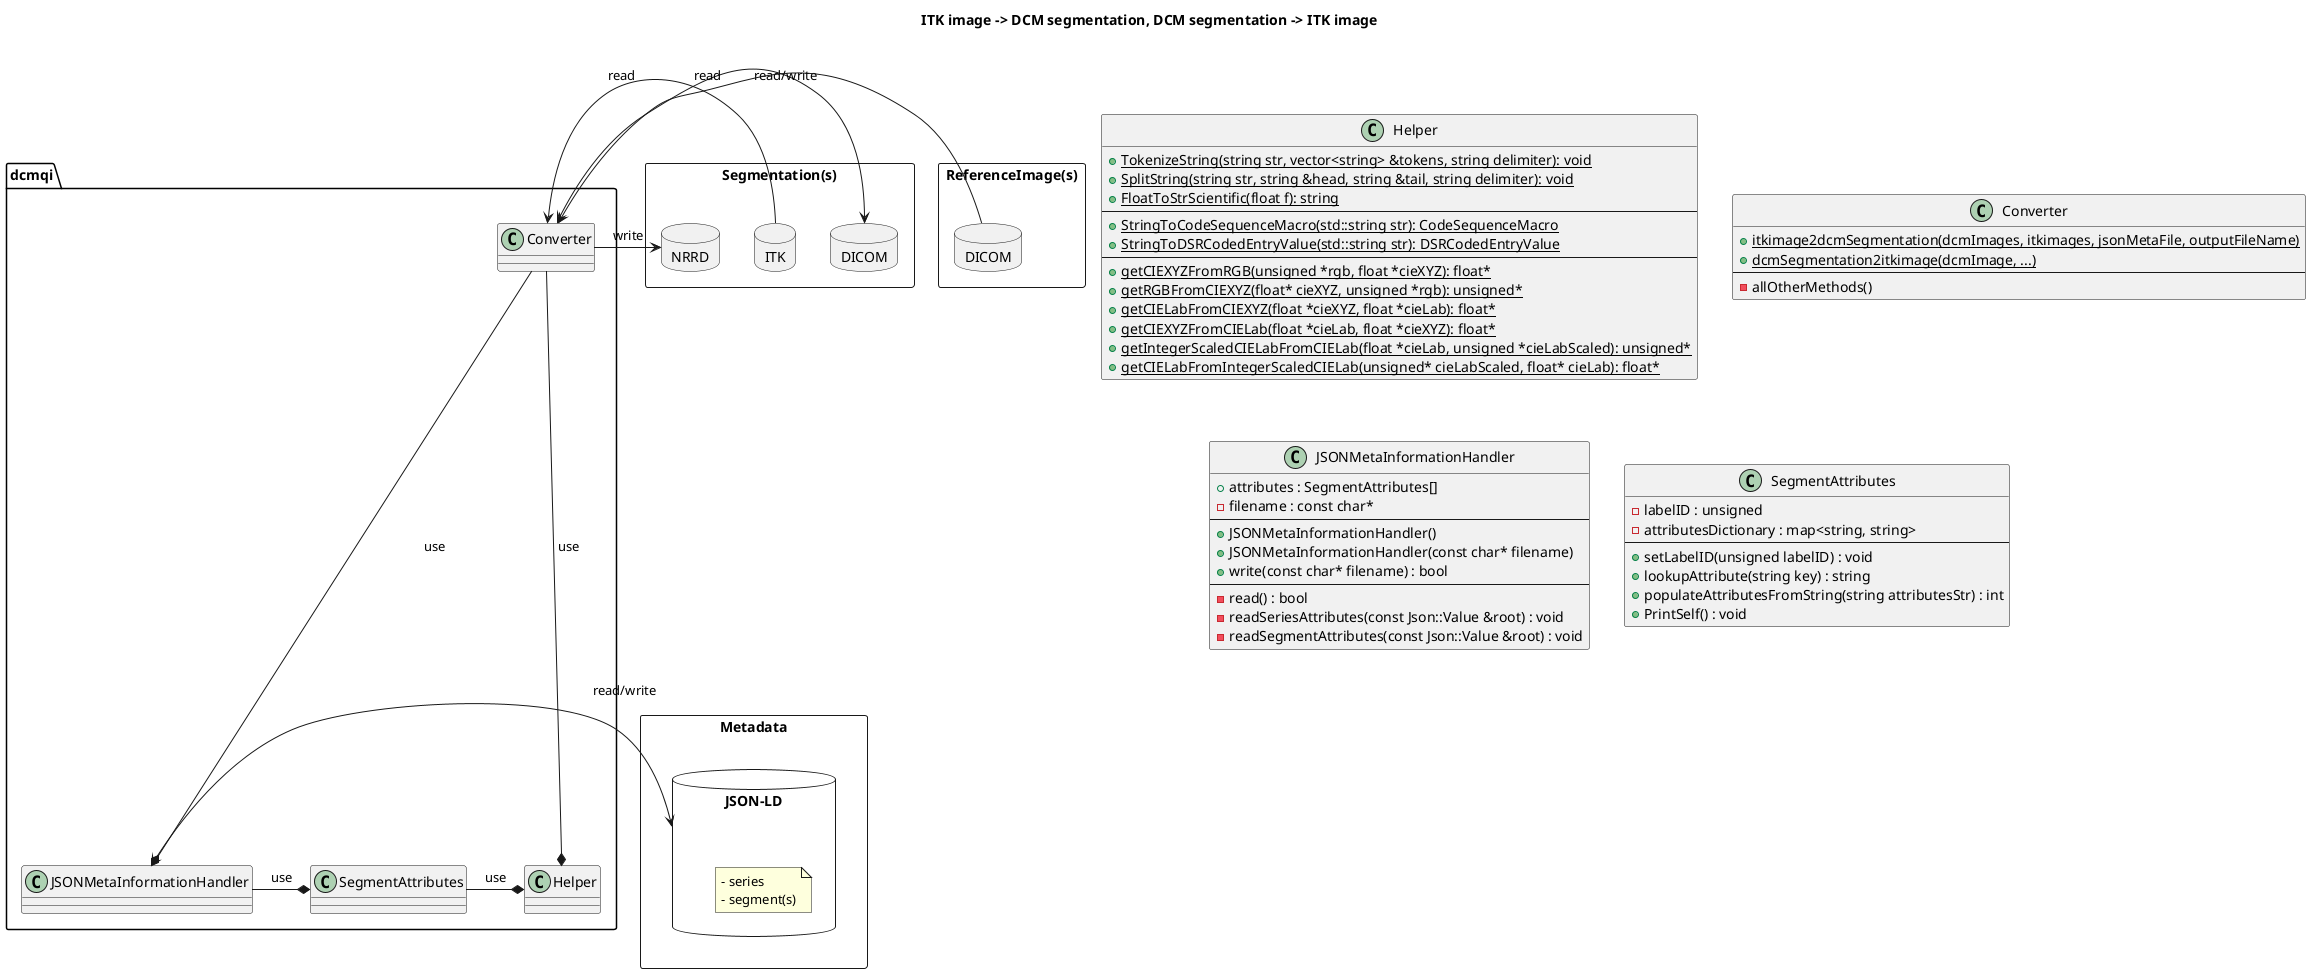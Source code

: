 @startuml

title ITK image -> DCM segmentation, DCM segmentation -> ITK image

package Metadata <<Rectangle>> {
    package JSON-LD as JSON <<Database>> {
        note as metaNote
          - series
          - segment(s)
        end note
    }
}

package Segmentation(s) <<Rectangle>>{
    package NRRD <<Database>> {
    }
    package ITK <<Database>> {
    }
    package DICOM <<Database>>{
    }
}

package ReferenceImage(s) as ReferenceImage <<Rectangle>> {
    package DICOM as DICOM1 <<Database>>{
    }
}

package dcmqi {

    Converter ---* JSONMetaInformationHandler: use
    Converter ---* Helper : use

    JSONMetaInformationHandler -* SegmentAttributes : use

    JSONMetaInformationHandler <-> JSON : read/write
    Converter <-> DICOM: read/write
    Converter <- DICOM1: read

    Converter <- ITK: read
    Converter -> NRRD: write

    SegmentAttributes -*  Helper : use
}

class Helper {
    + {static} TokenizeString(string str, vector<string> &tokens, string delimiter): void
    + {static} SplitString(string str, string &head, string &tail, string delimiter): void
    + {static} FloatToStrScientific(float f): string
---
    + {static} StringToCodeSequenceMacro(std::string str): CodeSequenceMacro
    + {static} StringToDSRCodedEntryValue(std::string str): DSRCodedEntryValue
---
    + {static} getCIEXYZFromRGB(unsigned *rgb, float *cieXYZ): float*
    + {static} getRGBFromCIEXYZ(float* cieXYZ, unsigned *rgb): unsigned*
    + {static} getCIELabFromCIEXYZ(float *cieXYZ, float *cieLab): float*
    + {static} getCIEXYZFromCIELab(float *cieLab, float *cieXYZ): float*
    + {static} getIntegerScaledCIELabFromCIELab(float *cieLab, unsigned *cieLabScaled): unsigned*
    + {static} getCIELabFromIntegerScaledCIELab(unsigned* cieLabScaled, float* cieLab): float*
}

class Converter {
    + {static} itkimage2dcmSegmentation(dcmImages, itkimages, jsonMetaFile, outputFileName)
    + {static} dcmSegmentation2itkimage(dcmImage, ...)
---
    - allOtherMethods()
}

class JSONMetaInformationHandler {
    + attributes : SegmentAttributes[]
    - filename : const char*
---
    + JSONMetaInformationHandler()
    + JSONMetaInformationHandler(const char* filename)
    + write(const char* filename) : bool
---
    - read() : bool
    - readSeriesAttributes(const Json::Value &root) : void
    - readSegmentAttributes(const Json::Value &root) : void
}

class SegmentAttributes {
    - labelID : unsigned
    - attributesDictionary : map<string, string>
---
    + setLabelID(unsigned labelID) : void
    + lookupAttribute(string key) : string
    + populateAttributesFromString(string attributesStr) : int
    + PrintSelf() : void
}

@enduml